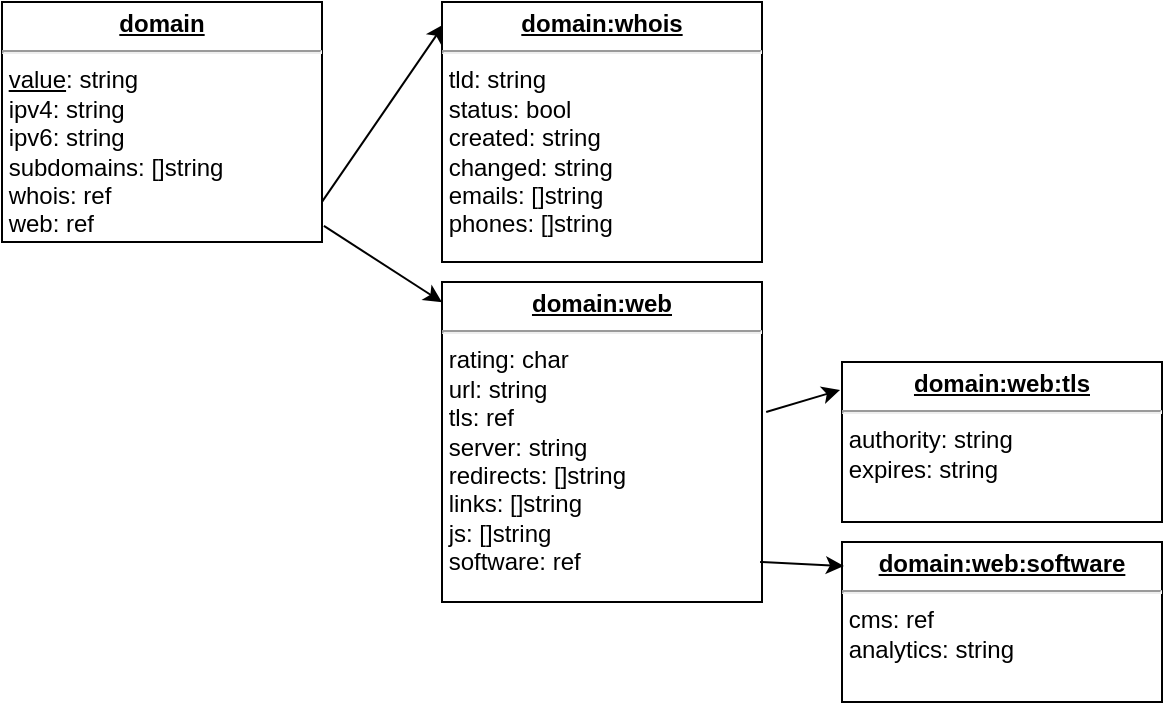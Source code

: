 <mxfile version="13.6.0" type="github"><diagram id="k5Saxi94EnJXF-_Gopq_" name="Page-1"><mxGraphModel dx="1102" dy="710" grid="1" gridSize="10" guides="1" tooltips="1" connect="1" arrows="1" fold="1" page="1" pageScale="1" pageWidth="827" pageHeight="1169" math="0" shadow="0"><root><mxCell id="0"/><mxCell id="1" parent="0"/><mxCell id="E8VshoVaLe1Z8w6BecI--1" value="&lt;p style=&quot;margin: 0px ; margin-top: 4px ; text-align: center ; text-decoration: underline&quot;&gt;&lt;b&gt;domain&lt;/b&gt;&lt;/p&gt;&lt;hr&gt;&lt;div&gt;&amp;nbsp;&lt;u&gt;value&lt;/u&gt;: string&lt;/div&gt;&lt;div&gt;&amp;nbsp;ipv4: string&lt;/div&gt;&lt;div&gt;&amp;nbsp;ipv6: string&lt;/div&gt;&lt;div&gt;&amp;nbsp;subdomains: []string&lt;br&gt;&lt;/div&gt;&lt;div&gt;&amp;nbsp;whois: ref&lt;br&gt;&lt;div&gt;&amp;nbsp;web: ref&lt;br&gt;&lt;/div&gt;&lt;/div&gt;" style="verticalAlign=top;align=left;overflow=fill;fontSize=12;fontFamily=Helvetica;html=1;" vertex="1" parent="1"><mxGeometry x="10" y="10" width="160" height="120" as="geometry"/></mxCell><mxCell id="E8VshoVaLe1Z8w6BecI--3" value="" style="endArrow=classic;html=1;entryX=0.006;entryY=0.086;entryDx=0;entryDy=0;entryPerimeter=0;exitX=1;exitY=0.833;exitDx=0;exitDy=0;exitPerimeter=0;" edge="1" parent="1" source="E8VshoVaLe1Z8w6BecI--1" target="E8VshoVaLe1Z8w6BecI--4"><mxGeometry width="50" height="50" relative="1" as="geometry"><mxPoint x="210" y="83" as="sourcePoint"/><mxPoint x="309.04" y="37.8" as="targetPoint"/></mxGeometry></mxCell><mxCell id="E8VshoVaLe1Z8w6BecI--4" value="&lt;p style=&quot;margin: 0px ; margin-top: 4px ; text-align: center ; text-decoration: underline&quot;&gt;&lt;b&gt;domain:whois&lt;/b&gt;&lt;/p&gt;&lt;hr&gt;&lt;div&gt;&amp;nbsp;tld: string&lt;/div&gt;&lt;div&gt;&amp;nbsp;status: bool&lt;/div&gt;&lt;div&gt;&amp;nbsp;created: string&lt;/div&gt;&lt;div&gt;&amp;nbsp;changed: string&lt;/div&gt;&lt;div&gt;&amp;nbsp;emails: []string&lt;/div&gt;&lt;div&gt;&amp;nbsp;phones: []string&lt;br&gt;&lt;/div&gt;&lt;div&gt;&amp;nbsp;&lt;br&gt;&lt;/div&gt;" style="verticalAlign=top;align=left;overflow=fill;fontSize=12;fontFamily=Helvetica;html=1;" vertex="1" parent="1"><mxGeometry x="230" y="10" width="160" height="130" as="geometry"/></mxCell><mxCell id="E8VshoVaLe1Z8w6BecI--5" value="&lt;p style=&quot;margin: 0px ; margin-top: 4px ; text-align: center ; text-decoration: underline&quot;&gt;&lt;b&gt;domain:web&lt;/b&gt;&lt;/p&gt;&lt;hr&gt;&lt;div&gt;&amp;nbsp;rating: char&lt;/div&gt;&lt;div&gt;&amp;nbsp;url: string&lt;/div&gt;&lt;div&gt;&amp;nbsp;tls: ref&lt;/div&gt;&lt;div&gt;&amp;nbsp;server: string&lt;/div&gt;&lt;div&gt;&amp;nbsp;redirects: []string&lt;/div&gt;&lt;div&gt;&amp;nbsp;links: []string&lt;/div&gt;&lt;div&gt;&amp;nbsp;js: []string&lt;br&gt;&lt;/div&gt;&lt;div&gt;&amp;nbsp;software: ref&lt;br&gt;&lt;/div&gt;" style="verticalAlign=top;align=left;overflow=fill;fontSize=12;fontFamily=Helvetica;html=1;" vertex="1" parent="1"><mxGeometry x="230" y="150" width="160" height="160" as="geometry"/></mxCell><mxCell id="E8VshoVaLe1Z8w6BecI--6" value="" style="endArrow=classic;html=1;entryX=0;entryY=0.063;entryDx=0;entryDy=0;entryPerimeter=0;exitX=1.006;exitY=0.933;exitDx=0;exitDy=0;exitPerimeter=0;" edge="1" parent="1" source="E8VshoVaLe1Z8w6BecI--1" target="E8VshoVaLe1Z8w6BecI--5"><mxGeometry width="50" height="50" relative="1" as="geometry"><mxPoint x="200" y="210" as="sourcePoint"/><mxPoint x="450.96" y="51.18" as="targetPoint"/></mxGeometry></mxCell><mxCell id="E8VshoVaLe1Z8w6BecI--7" value="&lt;p style=&quot;margin: 0px ; margin-top: 4px ; text-align: center ; text-decoration: underline&quot;&gt;&lt;b&gt;domain:web:tls&lt;/b&gt;&lt;/p&gt;&lt;hr&gt;&lt;div&gt;&amp;nbsp;authority: string&lt;/div&gt;&lt;div&gt;&amp;nbsp;expires: string&lt;br&gt;&lt;/div&gt;" style="verticalAlign=top;align=left;overflow=fill;fontSize=12;fontFamily=Helvetica;html=1;" vertex="1" parent="1"><mxGeometry x="430" y="190" width="160" height="80" as="geometry"/></mxCell><mxCell id="E8VshoVaLe1Z8w6BecI--8" value="" style="endArrow=classic;html=1;entryX=-0.006;entryY=0.175;entryDx=0;entryDy=0;entryPerimeter=0;exitX=1.013;exitY=0.406;exitDx=0;exitDy=0;exitPerimeter=0;" edge="1" parent="1" source="E8VshoVaLe1Z8w6BecI--5" target="E8VshoVaLe1Z8w6BecI--7"><mxGeometry width="50" height="50" relative="1" as="geometry"><mxPoint x="420" y="240" as="sourcePoint"/><mxPoint x="480" y="182" as="targetPoint"/></mxGeometry></mxCell><mxCell id="E8VshoVaLe1Z8w6BecI--9" value="&lt;p style=&quot;margin: 0px ; margin-top: 4px ; text-align: center ; text-decoration: underline&quot;&gt;&lt;b&gt;domain:web:software&lt;/b&gt;&lt;/p&gt;&lt;hr&gt;&lt;div&gt;&amp;nbsp;cms: ref&lt;/div&gt;&lt;div&gt;&amp;nbsp;analytics: string&lt;br&gt;&lt;/div&gt;" style="verticalAlign=top;align=left;overflow=fill;fontSize=12;fontFamily=Helvetica;html=1;" vertex="1" parent="1"><mxGeometry x="430" y="280" width="160" height="80" as="geometry"/></mxCell><mxCell id="E8VshoVaLe1Z8w6BecI--11" value="" style="endArrow=classic;html=1;entryX=0.006;entryY=0.15;entryDx=0;entryDy=0;entryPerimeter=0;exitX=0.994;exitY=0.875;exitDx=0;exitDy=0;exitPerimeter=0;" edge="1" parent="1" source="E8VshoVaLe1Z8w6BecI--5" target="E8VshoVaLe1Z8w6BecI--9"><mxGeometry width="50" height="50" relative="1" as="geometry"><mxPoint x="402.08" y="224.96" as="sourcePoint"/><mxPoint x="439.04" y="124" as="targetPoint"/></mxGeometry></mxCell></root></mxGraphModel></diagram></mxfile>